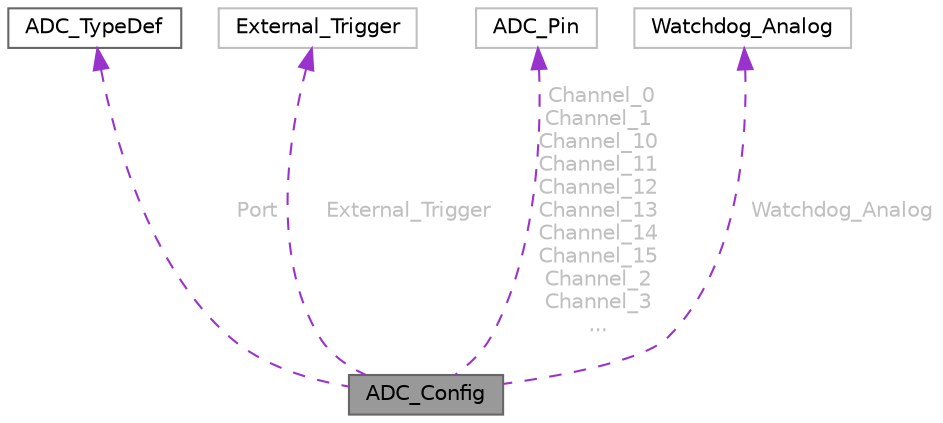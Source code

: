 digraph "ADC_Config"
{
 // LATEX_PDF_SIZE
  bgcolor="transparent";
  edge [fontname=Helvetica,fontsize=10,labelfontname=Helvetica,labelfontsize=10];
  node [fontname=Helvetica,fontsize=10,shape=box,height=0.2,width=0.4];
  Node1 [id="Node000001",label="ADC_Config",height=0.2,width=0.4,color="gray40", fillcolor="grey60", style="filled", fontcolor="black",tooltip=" "];
  Node2 -> Node1 [id="edge9_Node000001_Node000002",dir="back",color="darkorchid3",style="dashed",tooltip=" ",label=" Port",fontcolor="grey" ];
  Node2 [id="Node000002",label="ADC_TypeDef",height=0.2,width=0.4,color="gray40", fillcolor="white", style="filled",URL="$struct_a_d_c___type_def.html",tooltip="Analog to Digital Converter."];
  Node3 -> Node1 [id="edge10_Node000001_Node000003",dir="back",color="darkorchid3",style="dashed",tooltip=" ",label=" External_Trigger",fontcolor="grey" ];
  Node3 [id="Node000003",label="External_Trigger",height=0.2,width=0.4,color="grey75", fillcolor="white", style="filled",URL="$struct_a_d_c___config_1_1_external___trigger.html",tooltip=" "];
  Node4 -> Node1 [id="edge11_Node000001_Node000004",dir="back",color="darkorchid3",style="dashed",tooltip=" ",label=" Channel_0\nChannel_1\nChannel_10\nChannel_11\nChannel_12\nChannel_13\nChannel_14\nChannel_15\nChannel_2\nChannel_3\n...",fontcolor="grey" ];
  Node4 [id="Node000004",label="ADC_Pin",height=0.2,width=0.4,color="grey75", fillcolor="white", style="filled",URL="$struct_a_d_c___pin.html",tooltip=" "];
  Node5 -> Node1 [id="edge12_Node000001_Node000005",dir="back",color="darkorchid3",style="dashed",tooltip=" ",label=" Watchdog_Analog",fontcolor="grey" ];
  Node5 [id="Node000005",label="Watchdog_Analog",height=0.2,width=0.4,color="grey75", fillcolor="white", style="filled",URL="$struct_a_d_c___config_1_1_watchdog___analog.html",tooltip=" "];
}
